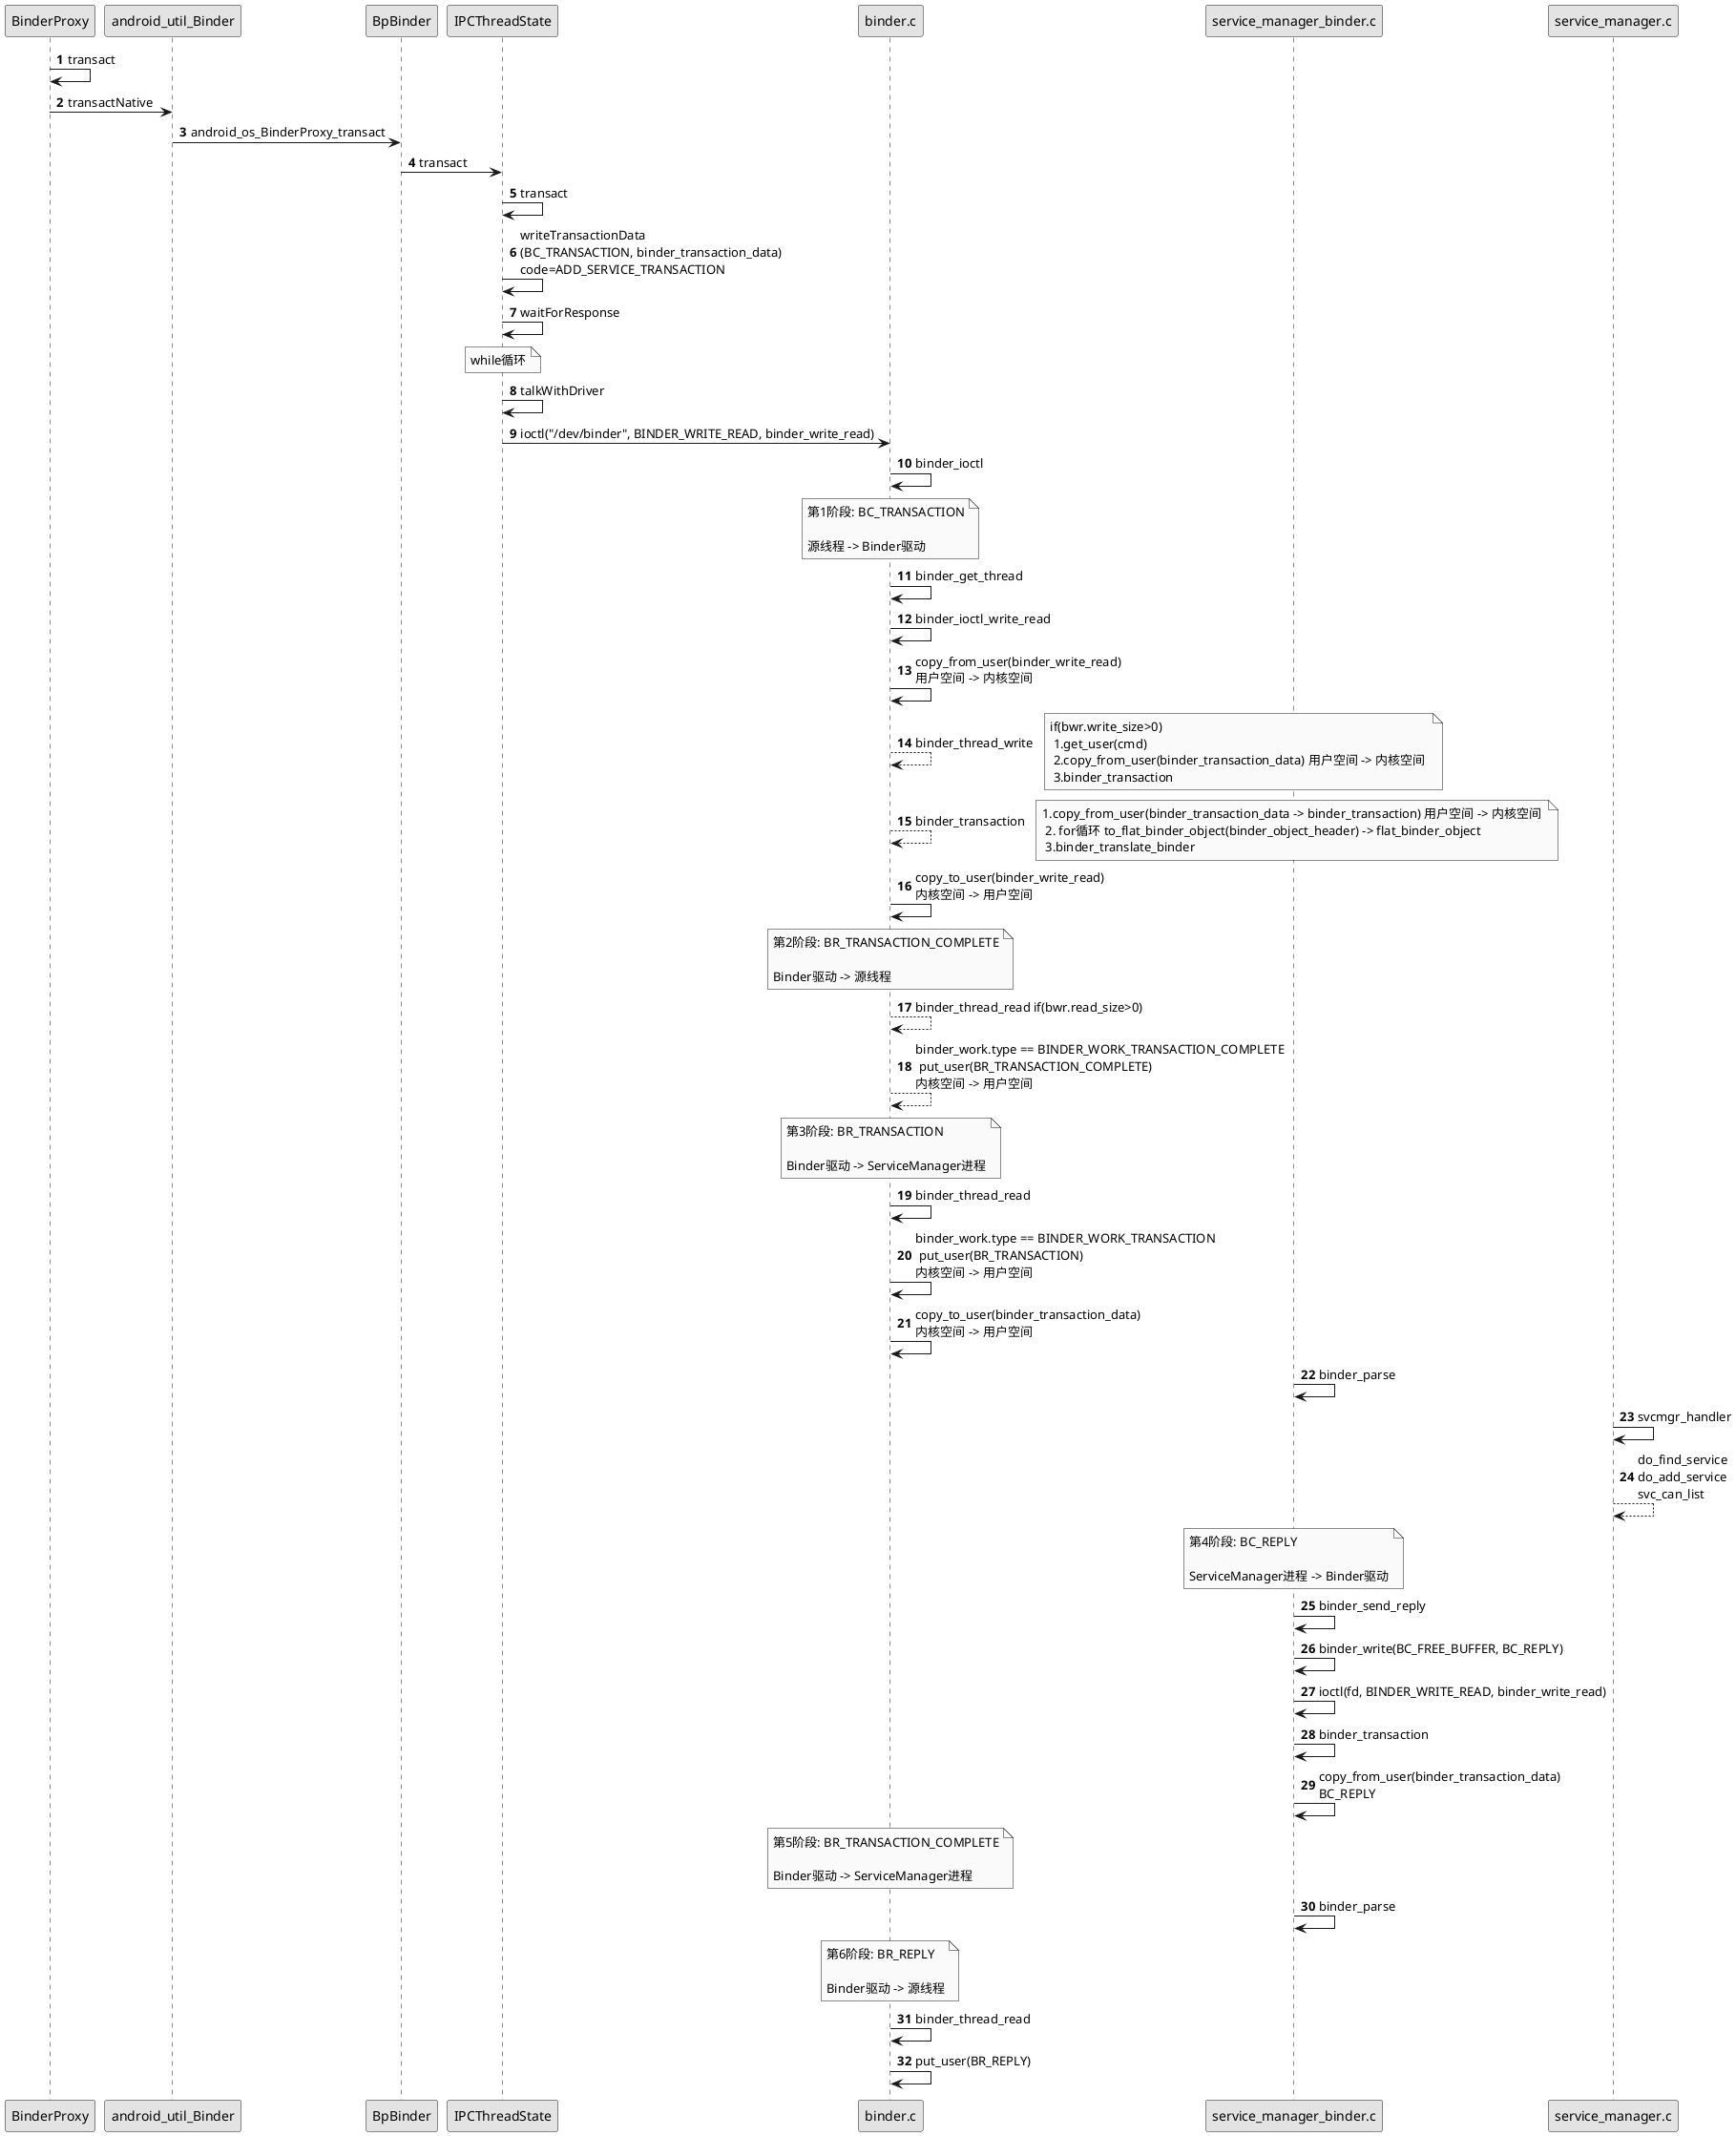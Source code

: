@startuml
'https://plantuml.com/sequence-diagram
skinparam monochrome true
skinparam shadowing false
autonumber

BinderProxy -> BinderProxy: transact
BinderProxy -> android_util_Binder: transactNative
android_util_Binder -> BpBinder: android_os_BinderProxy_transact
BpBinder -> IPCThreadState: transact
IPCThreadState -> IPCThreadState: transact
IPCThreadState -> IPCThreadState: writeTransactionData\n(BC_TRANSACTION, binder_transaction_data)\ncode=ADD_SERVICE_TRANSACTION
IPCThreadState -> IPCThreadState: waitForResponse
note over IPCThreadState: while循环
IPCThreadState -> IPCThreadState: talkWithDriver
IPCThreadState -> binder.c: ioctl("/dev/binder", BINDER_WRITE_READ, binder_write_read)
binder.c -> binder.c: binder_ioctl
note over binder.c: 第1阶段: BC_TRANSACTION\n\n源线程 -> Binder驱动
binder.c -> binder.c: binder_get_thread
binder.c -> binder.c: binder_ioctl_write_read
binder.c -> binder.c: copy_from_user(binder_write_read)\n用户空间 -> 内核空间
binder.c --> binder.c: binder_thread_write
note right: if(bwr.write_size>0) \n 1.get_user(cmd) \n 2.copy_from_user(binder_transaction_data) 用户空间 -> 内核空间 \n 3.binder_transaction
binder.c --> binder.c: binder_transaction
note right: 1.copy_from_user(binder_transaction_data -> binder_transaction) 用户空间 -> 内核空间 \n 2. for循环 to_flat_binder_object(binder_object_header) -> flat_binder_object \n 3.binder_translate_binder
binder.c -> binder.c: copy_to_user(binder_write_read)\n内核空间 -> 用户空间
note over binder.c: 第2阶段: BR_TRANSACTION_COMPLETE\n\nBinder驱动 -> 源线程
binder.c --> binder.c: binder_thread_read if(bwr.read_size>0)
binder.c --> binder.c: binder_work.type == BINDER_WORK_TRANSACTION_COMPLETE \n put_user(BR_TRANSACTION_COMPLETE)\n内核空间 -> 用户空间
note over binder.c: 第3阶段: BR_TRANSACTION\n\nBinder驱动 -> ServiceManager进程
binder.c -> binder.c: binder_thread_read
binder.c -> binder.c: binder_work.type == BINDER_WORK_TRANSACTION \n put_user(BR_TRANSACTION)\n内核空间 -> 用户空间
binder.c -> binder.c: copy_to_user(binder_transaction_data)\n内核空间 -> 用户空间

service_manager_binder.c -> service_manager_binder.c: binder_parse
service_manager.c -> service_manager.c: svcmgr_handler
service_manager.c --> service_manager.c: do_find_service\ndo_add_service\nsvc_can_list
note over service_manager_binder.c: 第4阶段: BC_REPLY\n\nServiceManager进程 -> Binder驱动
service_manager_binder.c -> service_manager_binder.c: binder_send_reply
service_manager_binder.c -> service_manager_binder.c: binder_write(BC_FREE_BUFFER, BC_REPLY)
service_manager_binder.c -> service_manager_binder.c: ioctl(fd, BINDER_WRITE_READ, binder_write_read)
service_manager_binder.c -> service_manager_binder.c: binder_transaction
service_manager_binder.c -> service_manager_binder.c: copy_from_user(binder_transaction_data)\nBC_REPLY
note over binder.c: 第5阶段: BR_TRANSACTION_COMPLETE\n\nBinder驱动 -> ServiceManager进程
service_manager_binder.c -> service_manager_binder.c: binder_parse
note over binder.c: 第6阶段: BR_REPLY\n\nBinder驱动 -> 源线程
binder.c -> binder.c: binder_thread_read
binder.c -> binder.c: put_user(BR_REPLY)
@enduml